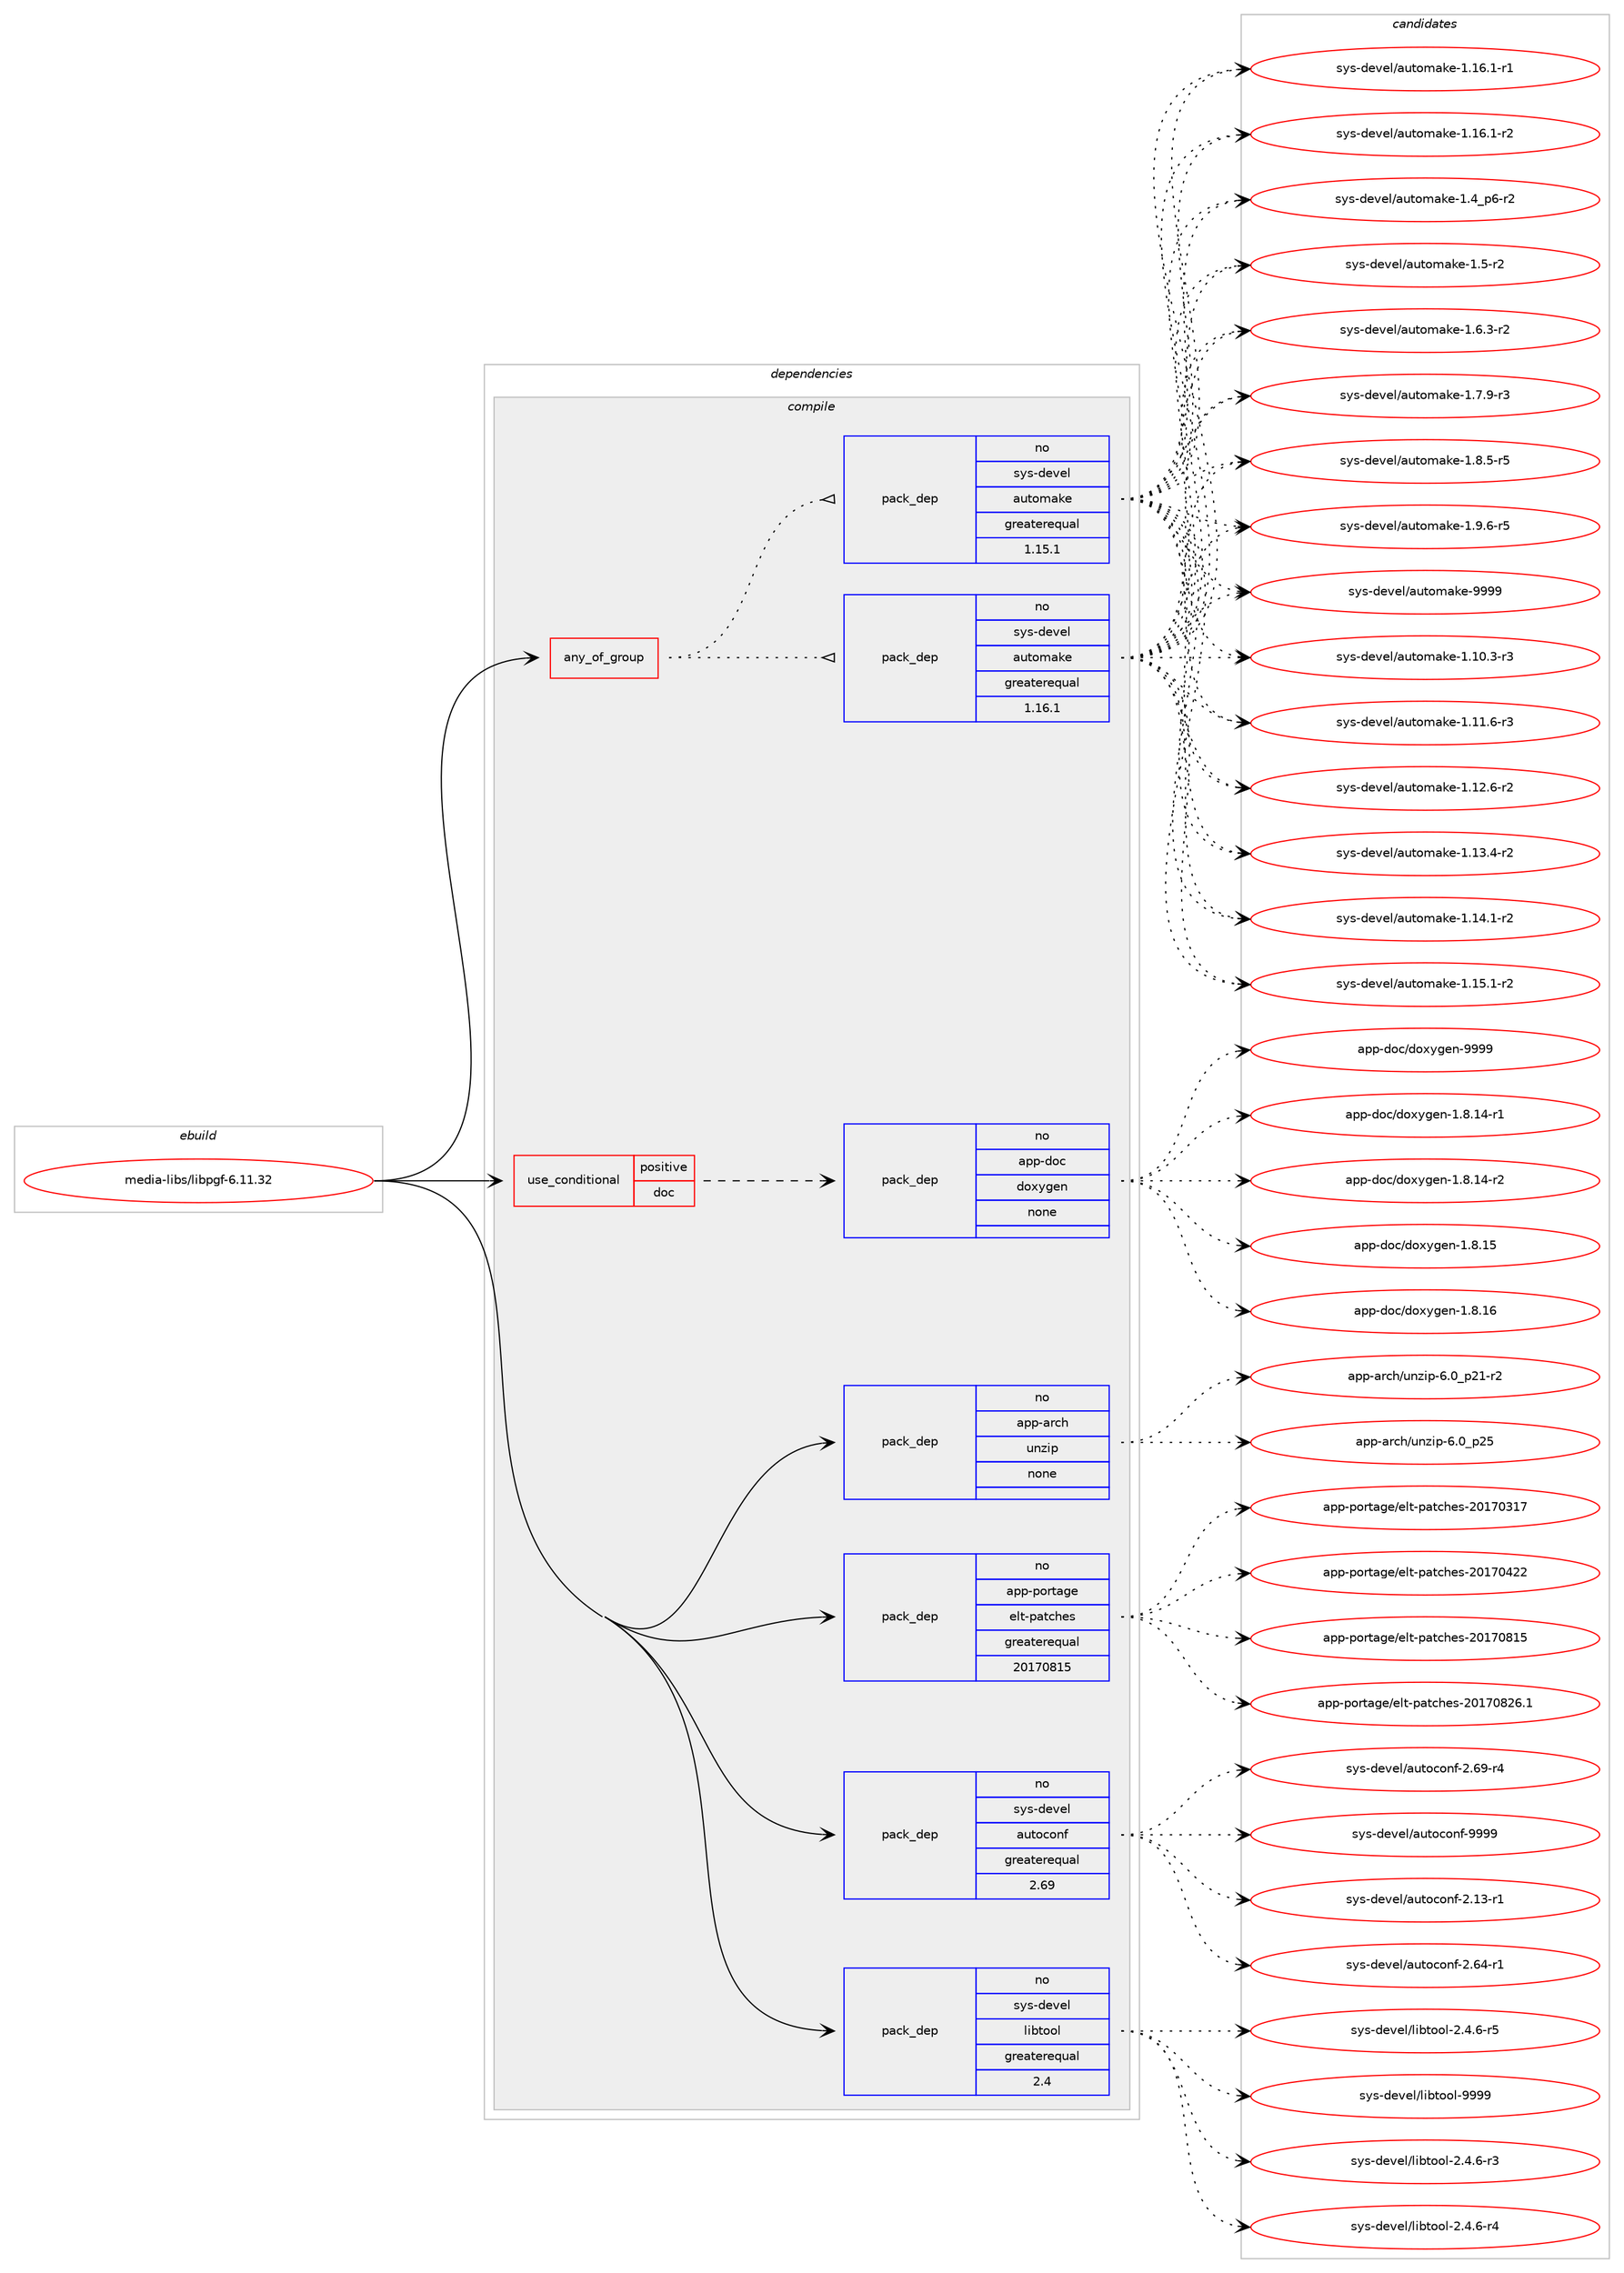 digraph prolog {

# *************
# Graph options
# *************

newrank=true;
concentrate=true;
compound=true;
graph [rankdir=LR,fontname=Helvetica,fontsize=10,ranksep=1.5];#, ranksep=2.5, nodesep=0.2];
edge  [arrowhead=vee];
node  [fontname=Helvetica,fontsize=10];

# **********
# The ebuild
# **********

subgraph cluster_leftcol {
color=gray;
rank=same;
label=<<i>ebuild</i>>;
id [label="media-libs/libpgf-6.11.32", color=red, width=4, href="../media-libs/libpgf-6.11.32.svg"];
}

# ****************
# The dependencies
# ****************

subgraph cluster_midcol {
color=gray;
label=<<i>dependencies</i>>;
subgraph cluster_compile {
fillcolor="#eeeeee";
style=filled;
label=<<i>compile</i>>;
subgraph any13297 {
dependency788175 [label=<<TABLE BORDER="0" CELLBORDER="1" CELLSPACING="0" CELLPADDING="4"><TR><TD CELLPADDING="10">any_of_group</TD></TR></TABLE>>, shape=none, color=red];subgraph pack582759 {
dependency788176 [label=<<TABLE BORDER="0" CELLBORDER="1" CELLSPACING="0" CELLPADDING="4" WIDTH="220"><TR><TD ROWSPAN="6" CELLPADDING="30">pack_dep</TD></TR><TR><TD WIDTH="110">no</TD></TR><TR><TD>sys-devel</TD></TR><TR><TD>automake</TD></TR><TR><TD>greaterequal</TD></TR><TR><TD>1.16.1</TD></TR></TABLE>>, shape=none, color=blue];
}
dependency788175:e -> dependency788176:w [weight=20,style="dotted",arrowhead="oinv"];
subgraph pack582760 {
dependency788177 [label=<<TABLE BORDER="0" CELLBORDER="1" CELLSPACING="0" CELLPADDING="4" WIDTH="220"><TR><TD ROWSPAN="6" CELLPADDING="30">pack_dep</TD></TR><TR><TD WIDTH="110">no</TD></TR><TR><TD>sys-devel</TD></TR><TR><TD>automake</TD></TR><TR><TD>greaterequal</TD></TR><TR><TD>1.15.1</TD></TR></TABLE>>, shape=none, color=blue];
}
dependency788175:e -> dependency788177:w [weight=20,style="dotted",arrowhead="oinv"];
}
id:e -> dependency788175:w [weight=20,style="solid",arrowhead="vee"];
subgraph cond191686 {
dependency788178 [label=<<TABLE BORDER="0" CELLBORDER="1" CELLSPACING="0" CELLPADDING="4"><TR><TD ROWSPAN="3" CELLPADDING="10">use_conditional</TD></TR><TR><TD>positive</TD></TR><TR><TD>doc</TD></TR></TABLE>>, shape=none, color=red];
subgraph pack582761 {
dependency788179 [label=<<TABLE BORDER="0" CELLBORDER="1" CELLSPACING="0" CELLPADDING="4" WIDTH="220"><TR><TD ROWSPAN="6" CELLPADDING="30">pack_dep</TD></TR><TR><TD WIDTH="110">no</TD></TR><TR><TD>app-doc</TD></TR><TR><TD>doxygen</TD></TR><TR><TD>none</TD></TR><TR><TD></TD></TR></TABLE>>, shape=none, color=blue];
}
dependency788178:e -> dependency788179:w [weight=20,style="dashed",arrowhead="vee"];
}
id:e -> dependency788178:w [weight=20,style="solid",arrowhead="vee"];
subgraph pack582762 {
dependency788180 [label=<<TABLE BORDER="0" CELLBORDER="1" CELLSPACING="0" CELLPADDING="4" WIDTH="220"><TR><TD ROWSPAN="6" CELLPADDING="30">pack_dep</TD></TR><TR><TD WIDTH="110">no</TD></TR><TR><TD>app-arch</TD></TR><TR><TD>unzip</TD></TR><TR><TD>none</TD></TR><TR><TD></TD></TR></TABLE>>, shape=none, color=blue];
}
id:e -> dependency788180:w [weight=20,style="solid",arrowhead="vee"];
subgraph pack582763 {
dependency788181 [label=<<TABLE BORDER="0" CELLBORDER="1" CELLSPACING="0" CELLPADDING="4" WIDTH="220"><TR><TD ROWSPAN="6" CELLPADDING="30">pack_dep</TD></TR><TR><TD WIDTH="110">no</TD></TR><TR><TD>app-portage</TD></TR><TR><TD>elt-patches</TD></TR><TR><TD>greaterequal</TD></TR><TR><TD>20170815</TD></TR></TABLE>>, shape=none, color=blue];
}
id:e -> dependency788181:w [weight=20,style="solid",arrowhead="vee"];
subgraph pack582764 {
dependency788182 [label=<<TABLE BORDER="0" CELLBORDER="1" CELLSPACING="0" CELLPADDING="4" WIDTH="220"><TR><TD ROWSPAN="6" CELLPADDING="30">pack_dep</TD></TR><TR><TD WIDTH="110">no</TD></TR><TR><TD>sys-devel</TD></TR><TR><TD>autoconf</TD></TR><TR><TD>greaterequal</TD></TR><TR><TD>2.69</TD></TR></TABLE>>, shape=none, color=blue];
}
id:e -> dependency788182:w [weight=20,style="solid",arrowhead="vee"];
subgraph pack582765 {
dependency788183 [label=<<TABLE BORDER="0" CELLBORDER="1" CELLSPACING="0" CELLPADDING="4" WIDTH="220"><TR><TD ROWSPAN="6" CELLPADDING="30">pack_dep</TD></TR><TR><TD WIDTH="110">no</TD></TR><TR><TD>sys-devel</TD></TR><TR><TD>libtool</TD></TR><TR><TD>greaterequal</TD></TR><TR><TD>2.4</TD></TR></TABLE>>, shape=none, color=blue];
}
id:e -> dependency788183:w [weight=20,style="solid",arrowhead="vee"];
}
subgraph cluster_compileandrun {
fillcolor="#eeeeee";
style=filled;
label=<<i>compile and run</i>>;
}
subgraph cluster_run {
fillcolor="#eeeeee";
style=filled;
label=<<i>run</i>>;
}
}

# **************
# The candidates
# **************

subgraph cluster_choices {
rank=same;
color=gray;
label=<<i>candidates</i>>;

subgraph choice582759 {
color=black;
nodesep=1;
choice11512111545100101118101108479711711611110997107101454946494846514511451 [label="sys-devel/automake-1.10.3-r3", color=red, width=4,href="../sys-devel/automake-1.10.3-r3.svg"];
choice11512111545100101118101108479711711611110997107101454946494946544511451 [label="sys-devel/automake-1.11.6-r3", color=red, width=4,href="../sys-devel/automake-1.11.6-r3.svg"];
choice11512111545100101118101108479711711611110997107101454946495046544511450 [label="sys-devel/automake-1.12.6-r2", color=red, width=4,href="../sys-devel/automake-1.12.6-r2.svg"];
choice11512111545100101118101108479711711611110997107101454946495146524511450 [label="sys-devel/automake-1.13.4-r2", color=red, width=4,href="../sys-devel/automake-1.13.4-r2.svg"];
choice11512111545100101118101108479711711611110997107101454946495246494511450 [label="sys-devel/automake-1.14.1-r2", color=red, width=4,href="../sys-devel/automake-1.14.1-r2.svg"];
choice11512111545100101118101108479711711611110997107101454946495346494511450 [label="sys-devel/automake-1.15.1-r2", color=red, width=4,href="../sys-devel/automake-1.15.1-r2.svg"];
choice11512111545100101118101108479711711611110997107101454946495446494511449 [label="sys-devel/automake-1.16.1-r1", color=red, width=4,href="../sys-devel/automake-1.16.1-r1.svg"];
choice11512111545100101118101108479711711611110997107101454946495446494511450 [label="sys-devel/automake-1.16.1-r2", color=red, width=4,href="../sys-devel/automake-1.16.1-r2.svg"];
choice115121115451001011181011084797117116111109971071014549465295112544511450 [label="sys-devel/automake-1.4_p6-r2", color=red, width=4,href="../sys-devel/automake-1.4_p6-r2.svg"];
choice11512111545100101118101108479711711611110997107101454946534511450 [label="sys-devel/automake-1.5-r2", color=red, width=4,href="../sys-devel/automake-1.5-r2.svg"];
choice115121115451001011181011084797117116111109971071014549465446514511450 [label="sys-devel/automake-1.6.3-r2", color=red, width=4,href="../sys-devel/automake-1.6.3-r2.svg"];
choice115121115451001011181011084797117116111109971071014549465546574511451 [label="sys-devel/automake-1.7.9-r3", color=red, width=4,href="../sys-devel/automake-1.7.9-r3.svg"];
choice115121115451001011181011084797117116111109971071014549465646534511453 [label="sys-devel/automake-1.8.5-r5", color=red, width=4,href="../sys-devel/automake-1.8.5-r5.svg"];
choice115121115451001011181011084797117116111109971071014549465746544511453 [label="sys-devel/automake-1.9.6-r5", color=red, width=4,href="../sys-devel/automake-1.9.6-r5.svg"];
choice115121115451001011181011084797117116111109971071014557575757 [label="sys-devel/automake-9999", color=red, width=4,href="../sys-devel/automake-9999.svg"];
dependency788176:e -> choice11512111545100101118101108479711711611110997107101454946494846514511451:w [style=dotted,weight="100"];
dependency788176:e -> choice11512111545100101118101108479711711611110997107101454946494946544511451:w [style=dotted,weight="100"];
dependency788176:e -> choice11512111545100101118101108479711711611110997107101454946495046544511450:w [style=dotted,weight="100"];
dependency788176:e -> choice11512111545100101118101108479711711611110997107101454946495146524511450:w [style=dotted,weight="100"];
dependency788176:e -> choice11512111545100101118101108479711711611110997107101454946495246494511450:w [style=dotted,weight="100"];
dependency788176:e -> choice11512111545100101118101108479711711611110997107101454946495346494511450:w [style=dotted,weight="100"];
dependency788176:e -> choice11512111545100101118101108479711711611110997107101454946495446494511449:w [style=dotted,weight="100"];
dependency788176:e -> choice11512111545100101118101108479711711611110997107101454946495446494511450:w [style=dotted,weight="100"];
dependency788176:e -> choice115121115451001011181011084797117116111109971071014549465295112544511450:w [style=dotted,weight="100"];
dependency788176:e -> choice11512111545100101118101108479711711611110997107101454946534511450:w [style=dotted,weight="100"];
dependency788176:e -> choice115121115451001011181011084797117116111109971071014549465446514511450:w [style=dotted,weight="100"];
dependency788176:e -> choice115121115451001011181011084797117116111109971071014549465546574511451:w [style=dotted,weight="100"];
dependency788176:e -> choice115121115451001011181011084797117116111109971071014549465646534511453:w [style=dotted,weight="100"];
dependency788176:e -> choice115121115451001011181011084797117116111109971071014549465746544511453:w [style=dotted,weight="100"];
dependency788176:e -> choice115121115451001011181011084797117116111109971071014557575757:w [style=dotted,weight="100"];
}
subgraph choice582760 {
color=black;
nodesep=1;
choice11512111545100101118101108479711711611110997107101454946494846514511451 [label="sys-devel/automake-1.10.3-r3", color=red, width=4,href="../sys-devel/automake-1.10.3-r3.svg"];
choice11512111545100101118101108479711711611110997107101454946494946544511451 [label="sys-devel/automake-1.11.6-r3", color=red, width=4,href="../sys-devel/automake-1.11.6-r3.svg"];
choice11512111545100101118101108479711711611110997107101454946495046544511450 [label="sys-devel/automake-1.12.6-r2", color=red, width=4,href="../sys-devel/automake-1.12.6-r2.svg"];
choice11512111545100101118101108479711711611110997107101454946495146524511450 [label="sys-devel/automake-1.13.4-r2", color=red, width=4,href="../sys-devel/automake-1.13.4-r2.svg"];
choice11512111545100101118101108479711711611110997107101454946495246494511450 [label="sys-devel/automake-1.14.1-r2", color=red, width=4,href="../sys-devel/automake-1.14.1-r2.svg"];
choice11512111545100101118101108479711711611110997107101454946495346494511450 [label="sys-devel/automake-1.15.1-r2", color=red, width=4,href="../sys-devel/automake-1.15.1-r2.svg"];
choice11512111545100101118101108479711711611110997107101454946495446494511449 [label="sys-devel/automake-1.16.1-r1", color=red, width=4,href="../sys-devel/automake-1.16.1-r1.svg"];
choice11512111545100101118101108479711711611110997107101454946495446494511450 [label="sys-devel/automake-1.16.1-r2", color=red, width=4,href="../sys-devel/automake-1.16.1-r2.svg"];
choice115121115451001011181011084797117116111109971071014549465295112544511450 [label="sys-devel/automake-1.4_p6-r2", color=red, width=4,href="../sys-devel/automake-1.4_p6-r2.svg"];
choice11512111545100101118101108479711711611110997107101454946534511450 [label="sys-devel/automake-1.5-r2", color=red, width=4,href="../sys-devel/automake-1.5-r2.svg"];
choice115121115451001011181011084797117116111109971071014549465446514511450 [label="sys-devel/automake-1.6.3-r2", color=red, width=4,href="../sys-devel/automake-1.6.3-r2.svg"];
choice115121115451001011181011084797117116111109971071014549465546574511451 [label="sys-devel/automake-1.7.9-r3", color=red, width=4,href="../sys-devel/automake-1.7.9-r3.svg"];
choice115121115451001011181011084797117116111109971071014549465646534511453 [label="sys-devel/automake-1.8.5-r5", color=red, width=4,href="../sys-devel/automake-1.8.5-r5.svg"];
choice115121115451001011181011084797117116111109971071014549465746544511453 [label="sys-devel/automake-1.9.6-r5", color=red, width=4,href="../sys-devel/automake-1.9.6-r5.svg"];
choice115121115451001011181011084797117116111109971071014557575757 [label="sys-devel/automake-9999", color=red, width=4,href="../sys-devel/automake-9999.svg"];
dependency788177:e -> choice11512111545100101118101108479711711611110997107101454946494846514511451:w [style=dotted,weight="100"];
dependency788177:e -> choice11512111545100101118101108479711711611110997107101454946494946544511451:w [style=dotted,weight="100"];
dependency788177:e -> choice11512111545100101118101108479711711611110997107101454946495046544511450:w [style=dotted,weight="100"];
dependency788177:e -> choice11512111545100101118101108479711711611110997107101454946495146524511450:w [style=dotted,weight="100"];
dependency788177:e -> choice11512111545100101118101108479711711611110997107101454946495246494511450:w [style=dotted,weight="100"];
dependency788177:e -> choice11512111545100101118101108479711711611110997107101454946495346494511450:w [style=dotted,weight="100"];
dependency788177:e -> choice11512111545100101118101108479711711611110997107101454946495446494511449:w [style=dotted,weight="100"];
dependency788177:e -> choice11512111545100101118101108479711711611110997107101454946495446494511450:w [style=dotted,weight="100"];
dependency788177:e -> choice115121115451001011181011084797117116111109971071014549465295112544511450:w [style=dotted,weight="100"];
dependency788177:e -> choice11512111545100101118101108479711711611110997107101454946534511450:w [style=dotted,weight="100"];
dependency788177:e -> choice115121115451001011181011084797117116111109971071014549465446514511450:w [style=dotted,weight="100"];
dependency788177:e -> choice115121115451001011181011084797117116111109971071014549465546574511451:w [style=dotted,weight="100"];
dependency788177:e -> choice115121115451001011181011084797117116111109971071014549465646534511453:w [style=dotted,weight="100"];
dependency788177:e -> choice115121115451001011181011084797117116111109971071014549465746544511453:w [style=dotted,weight="100"];
dependency788177:e -> choice115121115451001011181011084797117116111109971071014557575757:w [style=dotted,weight="100"];
}
subgraph choice582761 {
color=black;
nodesep=1;
choice97112112451001119947100111120121103101110454946564649524511449 [label="app-doc/doxygen-1.8.14-r1", color=red, width=4,href="../app-doc/doxygen-1.8.14-r1.svg"];
choice97112112451001119947100111120121103101110454946564649524511450 [label="app-doc/doxygen-1.8.14-r2", color=red, width=4,href="../app-doc/doxygen-1.8.14-r2.svg"];
choice9711211245100111994710011112012110310111045494656464953 [label="app-doc/doxygen-1.8.15", color=red, width=4,href="../app-doc/doxygen-1.8.15.svg"];
choice9711211245100111994710011112012110310111045494656464954 [label="app-doc/doxygen-1.8.16", color=red, width=4,href="../app-doc/doxygen-1.8.16.svg"];
choice971121124510011199471001111201211031011104557575757 [label="app-doc/doxygen-9999", color=red, width=4,href="../app-doc/doxygen-9999.svg"];
dependency788179:e -> choice97112112451001119947100111120121103101110454946564649524511449:w [style=dotted,weight="100"];
dependency788179:e -> choice97112112451001119947100111120121103101110454946564649524511450:w [style=dotted,weight="100"];
dependency788179:e -> choice9711211245100111994710011112012110310111045494656464953:w [style=dotted,weight="100"];
dependency788179:e -> choice9711211245100111994710011112012110310111045494656464954:w [style=dotted,weight="100"];
dependency788179:e -> choice971121124510011199471001111201211031011104557575757:w [style=dotted,weight="100"];
}
subgraph choice582762 {
color=black;
nodesep=1;
choice9711211245971149910447117110122105112455446489511250494511450 [label="app-arch/unzip-6.0_p21-r2", color=red, width=4,href="../app-arch/unzip-6.0_p21-r2.svg"];
choice971121124597114991044711711012210511245544648951125053 [label="app-arch/unzip-6.0_p25", color=red, width=4,href="../app-arch/unzip-6.0_p25.svg"];
dependency788180:e -> choice9711211245971149910447117110122105112455446489511250494511450:w [style=dotted,weight="100"];
dependency788180:e -> choice971121124597114991044711711012210511245544648951125053:w [style=dotted,weight="100"];
}
subgraph choice582763 {
color=black;
nodesep=1;
choice97112112451121111141169710310147101108116451129711699104101115455048495548514955 [label="app-portage/elt-patches-20170317", color=red, width=4,href="../app-portage/elt-patches-20170317.svg"];
choice97112112451121111141169710310147101108116451129711699104101115455048495548525050 [label="app-portage/elt-patches-20170422", color=red, width=4,href="../app-portage/elt-patches-20170422.svg"];
choice97112112451121111141169710310147101108116451129711699104101115455048495548564953 [label="app-portage/elt-patches-20170815", color=red, width=4,href="../app-portage/elt-patches-20170815.svg"];
choice971121124511211111411697103101471011081164511297116991041011154550484955485650544649 [label="app-portage/elt-patches-20170826.1", color=red, width=4,href="../app-portage/elt-patches-20170826.1.svg"];
dependency788181:e -> choice97112112451121111141169710310147101108116451129711699104101115455048495548514955:w [style=dotted,weight="100"];
dependency788181:e -> choice97112112451121111141169710310147101108116451129711699104101115455048495548525050:w [style=dotted,weight="100"];
dependency788181:e -> choice97112112451121111141169710310147101108116451129711699104101115455048495548564953:w [style=dotted,weight="100"];
dependency788181:e -> choice971121124511211111411697103101471011081164511297116991041011154550484955485650544649:w [style=dotted,weight="100"];
}
subgraph choice582764 {
color=black;
nodesep=1;
choice1151211154510010111810110847971171161119911111010245504649514511449 [label="sys-devel/autoconf-2.13-r1", color=red, width=4,href="../sys-devel/autoconf-2.13-r1.svg"];
choice1151211154510010111810110847971171161119911111010245504654524511449 [label="sys-devel/autoconf-2.64-r1", color=red, width=4,href="../sys-devel/autoconf-2.64-r1.svg"];
choice1151211154510010111810110847971171161119911111010245504654574511452 [label="sys-devel/autoconf-2.69-r4", color=red, width=4,href="../sys-devel/autoconf-2.69-r4.svg"];
choice115121115451001011181011084797117116111991111101024557575757 [label="sys-devel/autoconf-9999", color=red, width=4,href="../sys-devel/autoconf-9999.svg"];
dependency788182:e -> choice1151211154510010111810110847971171161119911111010245504649514511449:w [style=dotted,weight="100"];
dependency788182:e -> choice1151211154510010111810110847971171161119911111010245504654524511449:w [style=dotted,weight="100"];
dependency788182:e -> choice1151211154510010111810110847971171161119911111010245504654574511452:w [style=dotted,weight="100"];
dependency788182:e -> choice115121115451001011181011084797117116111991111101024557575757:w [style=dotted,weight="100"];
}
subgraph choice582765 {
color=black;
nodesep=1;
choice1151211154510010111810110847108105981161111111084550465246544511451 [label="sys-devel/libtool-2.4.6-r3", color=red, width=4,href="../sys-devel/libtool-2.4.6-r3.svg"];
choice1151211154510010111810110847108105981161111111084550465246544511452 [label="sys-devel/libtool-2.4.6-r4", color=red, width=4,href="../sys-devel/libtool-2.4.6-r4.svg"];
choice1151211154510010111810110847108105981161111111084550465246544511453 [label="sys-devel/libtool-2.4.6-r5", color=red, width=4,href="../sys-devel/libtool-2.4.6-r5.svg"];
choice1151211154510010111810110847108105981161111111084557575757 [label="sys-devel/libtool-9999", color=red, width=4,href="../sys-devel/libtool-9999.svg"];
dependency788183:e -> choice1151211154510010111810110847108105981161111111084550465246544511451:w [style=dotted,weight="100"];
dependency788183:e -> choice1151211154510010111810110847108105981161111111084550465246544511452:w [style=dotted,weight="100"];
dependency788183:e -> choice1151211154510010111810110847108105981161111111084550465246544511453:w [style=dotted,weight="100"];
dependency788183:e -> choice1151211154510010111810110847108105981161111111084557575757:w [style=dotted,weight="100"];
}
}

}
